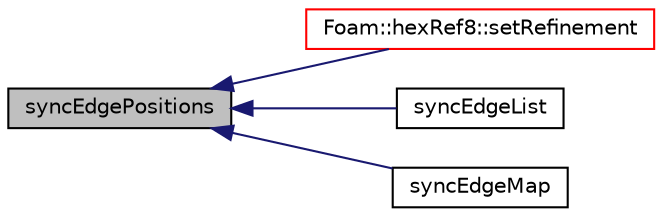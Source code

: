digraph "syncEdgePositions"
{
  bgcolor="transparent";
  edge [fontname="Helvetica",fontsize="10",labelfontname="Helvetica",labelfontsize="10"];
  node [fontname="Helvetica",fontsize="10",shape=record];
  rankdir="LR";
  Node1 [label="syncEdgePositions",height=0.2,width=0.4,color="black", fillcolor="grey75", style="filled", fontcolor="black"];
  Node1 -> Node2 [dir="back",color="midnightblue",fontsize="10",style="solid",fontname="Helvetica"];
  Node2 [label="Foam::hexRef8::setRefinement",height=0.2,width=0.4,color="red",URL="$a01026.html#a59cb8a999be096950b6cc4f7c457426b",tooltip="Insert refinement. All selected cells will be split into 8. "];
  Node1 -> Node3 [dir="back",color="midnightblue",fontsize="10",style="solid",fontname="Helvetica"];
  Node3 [label="syncEdgeList",height=0.2,width=0.4,color="black",URL="$a02634.html#a967a4c5365876f7e4796d55e52fb2c69",tooltip="Synchronize values on all mesh edges. "];
  Node1 -> Node4 [dir="back",color="midnightblue",fontsize="10",style="solid",fontname="Helvetica"];
  Node4 [label="syncEdgeMap",height=0.2,width=0.4,color="black",URL="$a02634.html#a27a93f870345af890abb0672c211901f",tooltip="Synchronize values on selected edges. Edges are represented. "];
}
